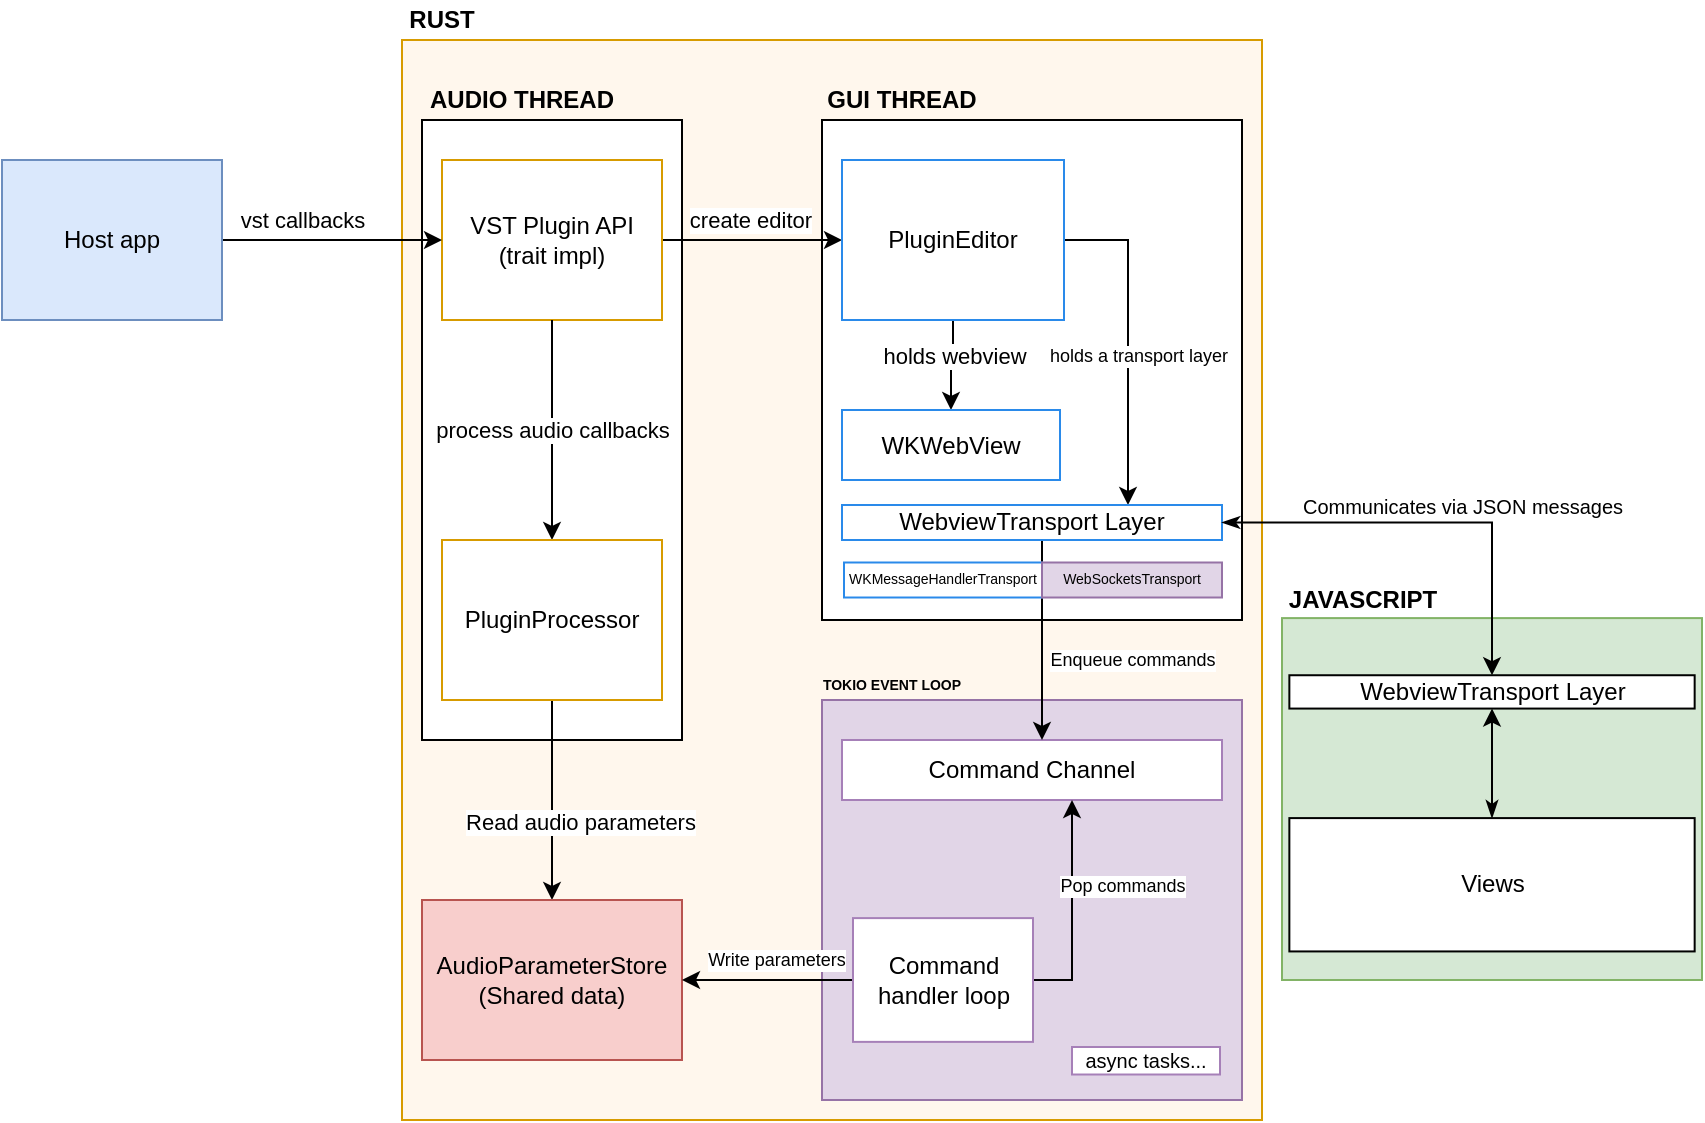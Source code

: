 <mxfile version="14.8.1" type="device"><diagram id="DVhdXwajAQDH3vus_uj9" name="Page-1"><mxGraphModel dx="1663" dy="739" grid="1" gridSize="10" guides="1" tooltips="1" connect="1" arrows="1" fold="1" page="1" pageScale="1" pageWidth="827" pageHeight="1169" math="0" shadow="0"><root><mxCell id="0"/><mxCell id="1" parent="0"/><mxCell id="VcplTWixj6YoG30UMO0E-1" value="" style="rounded=0;whiteSpace=wrap;html=1;strokeColor=#d79b00;fillColor=#FFF7ED;" vertex="1" parent="1"><mxGeometry x="110" y="410" width="430" height="540" as="geometry"/></mxCell><mxCell id="VcplTWixj6YoG30UMO0E-26" value="" style="rounded=0;whiteSpace=wrap;html=1;strokeColor=#9673a6;fillColor=#e1d5e7;" vertex="1" parent="1"><mxGeometry x="320" y="740" width="210" height="200" as="geometry"/></mxCell><mxCell id="VcplTWixj6YoG30UMO0E-17" value="" style="rounded=0;whiteSpace=wrap;html=1;fillColor=#ffffff;" vertex="1" parent="1"><mxGeometry x="320" y="450" width="210" height="250" as="geometry"/></mxCell><mxCell id="VcplTWixj6YoG30UMO0E-9" value="" style="rounded=0;whiteSpace=wrap;html=1;fillColor=#ffffff;" vertex="1" parent="1"><mxGeometry x="120" y="450" width="130" height="310" as="geometry"/></mxCell><mxCell id="VcplTWixj6YoG30UMO0E-3" value="RUST" style="text;html=1;strokeColor=none;fillColor=none;align=center;verticalAlign=middle;whiteSpace=wrap;rounded=0;fontStyle=1" vertex="1" parent="1"><mxGeometry x="110" y="390" width="40" height="20" as="geometry"/></mxCell><mxCell id="VcplTWixj6YoG30UMO0E-15" style="edgeStyle=orthogonalEdgeStyle;rounded=0;orthogonalLoop=1;jettySize=auto;html=1;" edge="1" parent="1" source="VcplTWixj6YoG30UMO0E-5" target="VcplTWixj6YoG30UMO0E-6"><mxGeometry relative="1" as="geometry"/></mxCell><mxCell id="VcplTWixj6YoG30UMO0E-16" value="create editor" style="edgeLabel;html=1;align=center;verticalAlign=middle;resizable=0;points=[];" vertex="1" connectable="0" parent="VcplTWixj6YoG30UMO0E-15"><mxGeometry x="-0.025" y="-2" relative="1" as="geometry"><mxPoint y="-12" as="offset"/></mxGeometry></mxCell><mxCell id="VcplTWixj6YoG30UMO0E-5" value="VST Plugin API&lt;br&gt;(trait impl)" style="rounded=0;whiteSpace=wrap;html=1;strokeColor=#d79b00;" vertex="1" parent="1"><mxGeometry x="130" y="470" width="110" height="80" as="geometry"/></mxCell><mxCell id="VcplTWixj6YoG30UMO0E-24" style="edgeStyle=orthogonalEdgeStyle;rounded=0;orthogonalLoop=1;jettySize=auto;html=1;" edge="1" parent="1" source="VcplTWixj6YoG30UMO0E-6" target="VcplTWixj6YoG30UMO0E-19"><mxGeometry relative="1" as="geometry"/></mxCell><mxCell id="VcplTWixj6YoG30UMO0E-25" value="holds webview" style="edgeLabel;html=1;align=center;verticalAlign=middle;resizable=0;points=[];" vertex="1" connectable="0" parent="VcplTWixj6YoG30UMO0E-24"><mxGeometry x="-0.339" y="3" relative="1" as="geometry"><mxPoint x="-3" y="3" as="offset"/></mxGeometry></mxCell><mxCell id="VcplTWixj6YoG30UMO0E-40" value="" style="edgeStyle=orthogonalEdgeStyle;rounded=0;orthogonalLoop=1;jettySize=auto;html=1;entryX=0.75;entryY=0;entryDx=0;entryDy=0;fontSize=9;" edge="1" parent="1" source="VcplTWixj6YoG30UMO0E-6" target="VcplTWixj6YoG30UMO0E-37"><mxGeometry relative="1" as="geometry"><Array as="points"><mxPoint x="473" y="510"/><mxPoint x="473" y="643"/></Array></mxGeometry></mxCell><mxCell id="VcplTWixj6YoG30UMO0E-41" value="holds a transport layer" style="edgeLabel;html=1;align=center;verticalAlign=middle;resizable=0;points=[];fontSize=9;" vertex="1" connectable="0" parent="VcplTWixj6YoG30UMO0E-40"><mxGeometry x="-0.453" y="-3" relative="1" as="geometry"><mxPoint x="8" y="45" as="offset"/></mxGeometry></mxCell><mxCell id="VcplTWixj6YoG30UMO0E-6" value="PluginEditor" style="rounded=0;whiteSpace=wrap;html=1;strokeColor=#2A8AEA;" vertex="1" parent="1"><mxGeometry x="330" y="470" width="111" height="80" as="geometry"/></mxCell><mxCell id="VcplTWixj6YoG30UMO0E-8" value="process audio callbacks" style="edgeStyle=orthogonalEdgeStyle;rounded=0;orthogonalLoop=1;jettySize=auto;html=1;" edge="1" parent="1" source="VcplTWixj6YoG30UMO0E-5" target="VcplTWixj6YoG30UMO0E-7"><mxGeometry relative="1" as="geometry"/></mxCell><mxCell id="VcplTWixj6YoG30UMO0E-21" style="edgeStyle=orthogonalEdgeStyle;rounded=0;orthogonalLoop=1;jettySize=auto;html=1;" edge="1" parent="1" source="VcplTWixj6YoG30UMO0E-7"><mxGeometry relative="1" as="geometry"><mxPoint x="185" y="840" as="targetPoint"/><Array as="points"><mxPoint x="185" y="840"/></Array></mxGeometry></mxCell><mxCell id="VcplTWixj6YoG30UMO0E-22" value="Read audio parameters" style="edgeLabel;html=1;align=center;verticalAlign=middle;resizable=0;points=[];" vertex="1" connectable="0" parent="VcplTWixj6YoG30UMO0E-21"><mxGeometry x="0.108" relative="1" as="geometry"><mxPoint x="14" y="5" as="offset"/></mxGeometry></mxCell><mxCell id="VcplTWixj6YoG30UMO0E-7" value="PluginProcessor" style="rounded=0;whiteSpace=wrap;html=1;strokeColor=#d79b00;" vertex="1" parent="1"><mxGeometry x="130" y="660" width="110" height="80" as="geometry"/></mxCell><mxCell id="VcplTWixj6YoG30UMO0E-10" value="AUDIO THREAD" style="text;html=1;strokeColor=none;fillColor=none;align=center;verticalAlign=middle;whiteSpace=wrap;rounded=0;fontStyle=1" vertex="1" parent="1"><mxGeometry x="120" y="430" width="100" height="20" as="geometry"/></mxCell><mxCell id="VcplTWixj6YoG30UMO0E-11" value="AudioParameterStore&lt;br&gt;(Shared data)" style="rounded=0;whiteSpace=wrap;html=1;strokeColor=#b85450;fillColor=#f8cecc;" vertex="1" parent="1"><mxGeometry x="120" y="840" width="130" height="80" as="geometry"/></mxCell><mxCell id="VcplTWixj6YoG30UMO0E-13" style="edgeStyle=orthogonalEdgeStyle;rounded=0;orthogonalLoop=1;jettySize=auto;html=1;entryX=0;entryY=0.5;entryDx=0;entryDy=0;" edge="1" parent="1" source="VcplTWixj6YoG30UMO0E-12" target="VcplTWixj6YoG30UMO0E-5"><mxGeometry relative="1" as="geometry"/></mxCell><mxCell id="VcplTWixj6YoG30UMO0E-14" value="vst callbacks" style="edgeLabel;html=1;align=center;verticalAlign=middle;resizable=0;points=[];" vertex="1" connectable="0" parent="VcplTWixj6YoG30UMO0E-13"><mxGeometry x="-0.252" y="-2" relative="1" as="geometry"><mxPoint x="-1" y="-12" as="offset"/></mxGeometry></mxCell><mxCell id="VcplTWixj6YoG30UMO0E-12" value="Host app" style="rounded=0;whiteSpace=wrap;html=1;strokeColor=#6c8ebf;fillColor=#dae8fc;" vertex="1" parent="1"><mxGeometry x="-90" y="470" width="110" height="80" as="geometry"/></mxCell><mxCell id="VcplTWixj6YoG30UMO0E-18" value="GUI THREAD" style="text;html=1;strokeColor=none;fillColor=none;align=center;verticalAlign=middle;whiteSpace=wrap;rounded=0;fontStyle=1" vertex="1" parent="1"><mxGeometry x="320" y="430" width="80" height="20" as="geometry"/></mxCell><mxCell id="VcplTWixj6YoG30UMO0E-28" value="Command Channel" style="rounded=0;whiteSpace=wrap;html=1;strokeColor=#A680B8;" vertex="1" parent="1"><mxGeometry x="330" y="760" width="190" height="30" as="geometry"/></mxCell><mxCell id="VcplTWixj6YoG30UMO0E-19" value="WKWebView" style="rounded=0;whiteSpace=wrap;html=1;strokeColor=#2A8AEA;" vertex="1" parent="1"><mxGeometry x="330" y="595" width="109" height="35" as="geometry"/></mxCell><mxCell id="VcplTWixj6YoG30UMO0E-43" style="edgeStyle=orthogonalEdgeStyle;rounded=0;orthogonalLoop=1;jettySize=auto;html=1;fontSize=9;" edge="1" parent="1" source="VcplTWixj6YoG30UMO0E-37"><mxGeometry relative="1" as="geometry"><mxPoint x="430" y="760" as="targetPoint"/><Array as="points"><mxPoint x="430" y="760"/></Array></mxGeometry></mxCell><mxCell id="VcplTWixj6YoG30UMO0E-44" value="Enqueue commands" style="edgeLabel;html=1;align=center;verticalAlign=middle;resizable=0;points=[];fontSize=9;" vertex="1" connectable="0" parent="VcplTWixj6YoG30UMO0E-43"><mxGeometry x="-0.298" relative="1" as="geometry"><mxPoint x="45" y="25" as="offset"/></mxGeometry></mxCell><mxCell id="VcplTWixj6YoG30UMO0E-37" value="WebviewTransport Layer" style="rounded=0;whiteSpace=wrap;html=1;strokeColor=#2A8AEA;" vertex="1" parent="1"><mxGeometry x="330" y="642.5" width="190" height="17.5" as="geometry"/></mxCell><mxCell id="VcplTWixj6YoG30UMO0E-49" value="" style="group" vertex="1" connectable="0" parent="1"><mxGeometry x="550" y="680" width="210" height="200" as="geometry"/></mxCell><mxCell id="VcplTWixj6YoG30UMO0E-2" value="" style="rounded=0;whiteSpace=wrap;html=1;fillColor=#d5e8d4;strokeColor=#82b366;" vertex="1" parent="VcplTWixj6YoG30UMO0E-49"><mxGeometry y="19.048" width="210" height="180.952" as="geometry"/></mxCell><mxCell id="VcplTWixj6YoG30UMO0E-4" value="JAVASCRIPT" style="text;html=1;strokeColor=none;fillColor=none;align=center;verticalAlign=middle;whiteSpace=wrap;rounded=0;fontStyle=1" vertex="1" parent="VcplTWixj6YoG30UMO0E-49"><mxGeometry x="14.175" width="52.5" height="19.048" as="geometry"/></mxCell><mxCell id="VcplTWixj6YoG30UMO0E-45" value="WebviewTransport Layer" style="rounded=0;whiteSpace=wrap;html=1;rotation=0;" vertex="1" parent="VcplTWixj6YoG30UMO0E-49"><mxGeometry x="3.68" y="47.619" width="202.65" height="16.667" as="geometry"/></mxCell><mxCell id="VcplTWixj6YoG30UMO0E-47" value="Views" style="rounded=0;whiteSpace=wrap;html=1;rotation=0;" vertex="1" parent="VcplTWixj6YoG30UMO0E-49"><mxGeometry x="3.68" y="119.048" width="202.65" height="66.667" as="geometry"/></mxCell><mxCell id="VcplTWixj6YoG30UMO0E-48" style="edgeStyle=orthogonalEdgeStyle;rounded=0;orthogonalLoop=1;jettySize=auto;html=1;fontSize=9;startArrow=classicThin;startFill=1;" edge="1" parent="VcplTWixj6YoG30UMO0E-49" source="VcplTWixj6YoG30UMO0E-47" target="VcplTWixj6YoG30UMO0E-45"><mxGeometry relative="1" as="geometry"/></mxCell><mxCell id="VcplTWixj6YoG30UMO0E-46" style="edgeStyle=orthogonalEdgeStyle;rounded=0;orthogonalLoop=1;jettySize=auto;html=1;entryX=0.5;entryY=0;entryDx=0;entryDy=0;fontSize=9;startArrow=classicThin;startFill=1;" edge="1" parent="1" source="VcplTWixj6YoG30UMO0E-37" target="VcplTWixj6YoG30UMO0E-45"><mxGeometry relative="1" as="geometry"/></mxCell><mxCell id="VcplTWixj6YoG30UMO0E-53" value="&lt;font style=&quot;font-size: 10px&quot;&gt;Communicates via JSON messages&lt;/font&gt;" style="edgeLabel;html=1;align=center;verticalAlign=middle;resizable=0;points=[];fontSize=11;" vertex="1" connectable="0" parent="VcplTWixj6YoG30UMO0E-46"><mxGeometry x="-0.255" y="1" relative="1" as="geometry"><mxPoint x="41" y="-8" as="offset"/></mxGeometry></mxCell><mxCell id="VcplTWixj6YoG30UMO0E-34" style="edgeStyle=orthogonalEdgeStyle;rounded=0;orthogonalLoop=1;jettySize=auto;html=1;exitX=1;exitY=0.5;exitDx=0;exitDy=0;fontSize=7;" edge="1" parent="1" source="VcplTWixj6YoG30UMO0E-32"><mxGeometry relative="1" as="geometry"><mxPoint x="445" y="790" as="targetPoint"/><Array as="points"><mxPoint x="445" y="880"/><mxPoint x="445" y="790"/></Array></mxGeometry></mxCell><mxCell id="VcplTWixj6YoG30UMO0E-35" value="Pop commands" style="edgeLabel;html=1;align=center;verticalAlign=middle;resizable=0;points=[];fontSize=9;" vertex="1" connectable="0" parent="VcplTWixj6YoG30UMO0E-34"><mxGeometry x="0.209" relative="1" as="geometry"><mxPoint x="25" y="-1" as="offset"/></mxGeometry></mxCell><mxCell id="VcplTWixj6YoG30UMO0E-38" style="edgeStyle=orthogonalEdgeStyle;rounded=0;orthogonalLoop=1;jettySize=auto;html=1;fontSize=9;" edge="1" parent="1" source="VcplTWixj6YoG30UMO0E-32" target="VcplTWixj6YoG30UMO0E-11"><mxGeometry relative="1" as="geometry"/></mxCell><mxCell id="VcplTWixj6YoG30UMO0E-39" value="Write parameters" style="edgeLabel;html=1;align=center;verticalAlign=middle;resizable=0;points=[];fontSize=9;" vertex="1" connectable="0" parent="VcplTWixj6YoG30UMO0E-38"><mxGeometry x="-0.253" y="-2" relative="1" as="geometry"><mxPoint x="-7" y="-8" as="offset"/></mxGeometry></mxCell><mxCell id="VcplTWixj6YoG30UMO0E-51" value="&lt;font style=&quot;font-size: 7px;&quot;&gt;WKMessageHandlerTransport&lt;/font&gt;" style="rounded=0;whiteSpace=wrap;html=1;fontSize=7;strokeColor=#2A8AEA;" vertex="1" parent="1"><mxGeometry x="331" y="671.25" width="99" height="17.5" as="geometry"/></mxCell><mxCell id="VcplTWixj6YoG30UMO0E-52" value="&lt;font style=&quot;font-size: 7px;&quot;&gt;WebSocketsTransport&lt;/font&gt;" style="rounded=0;whiteSpace=wrap;html=1;fontSize=7;strokeColor=#9673a6;fillColor=#e1d5e7;" vertex="1" parent="1"><mxGeometry x="430" y="671.25" width="90" height="17.5" as="geometry"/></mxCell><mxCell id="VcplTWixj6YoG30UMO0E-27" value="TOKIO EVENT LOOP" style="text;html=1;strokeColor=none;fillColor=none;align=center;verticalAlign=middle;whiteSpace=wrap;rounded=0;fontStyle=1;rotation=0;fontSize=7;" vertex="1" parent="1"><mxGeometry x="290" y="726.25" width="130" height="13.75" as="geometry"/></mxCell><mxCell id="VcplTWixj6YoG30UMO0E-32" value="Command handler loop" style="rounded=0;whiteSpace=wrap;html=1;strokeColor=#A680B8;" vertex="1" parent="1"><mxGeometry x="335.5" y="849.058" width="90" height="61.875" as="geometry"/></mxCell><mxCell id="VcplTWixj6YoG30UMO0E-33" value="&lt;font style=&quot;font-size: 10px&quot;&gt;async tasks...&lt;/font&gt;" style="rounded=0;whiteSpace=wrap;html=1;strokeColor=#A680B8;" vertex="1" parent="1"><mxGeometry x="445" y="913.5" width="74" height="13.75" as="geometry"/></mxCell></root></mxGraphModel></diagram></mxfile>